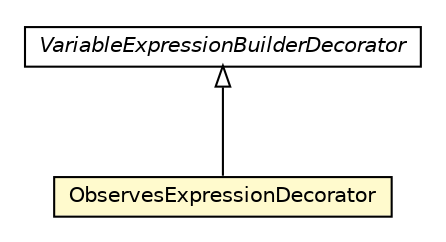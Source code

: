 #!/usr/local/bin/dot
#
# Class diagram 
# Generated by UMLGraph version 5.1 (http://www.umlgraph.org/)
#

digraph G {
	edge [fontname="Helvetica",fontsize=10,labelfontname="Helvetica",labelfontsize=10];
	node [fontname="Helvetica",fontsize=10,shape=plaintext];
	nodesep=0.25;
	ranksep=0.5;
	// org.androidtransfuse.gen.variableDecorator.ObservesExpressionDecorator
	c67064 [label=<<table title="org.androidtransfuse.gen.variableDecorator.ObservesExpressionDecorator" border="0" cellborder="1" cellspacing="0" cellpadding="2" port="p" bgcolor="lemonChiffon" href="./ObservesExpressionDecorator.html">
		<tr><td><table border="0" cellspacing="0" cellpadding="1">
<tr><td align="center" balign="center"> ObservesExpressionDecorator </td></tr>
		</table></td></tr>
		</table>>, fontname="Helvetica", fontcolor="black", fontsize=10.0];
	// org.androidtransfuse.gen.variableDecorator.VariableExpressionBuilderDecorator
	c67066 [label=<<table title="org.androidtransfuse.gen.variableDecorator.VariableExpressionBuilderDecorator" border="0" cellborder="1" cellspacing="0" cellpadding="2" port="p" href="./VariableExpressionBuilderDecorator.html">
		<tr><td><table border="0" cellspacing="0" cellpadding="1">
<tr><td align="center" balign="center"><font face="Helvetica-Oblique"> VariableExpressionBuilderDecorator </font></td></tr>
		</table></td></tr>
		</table>>, fontname="Helvetica", fontcolor="black", fontsize=10.0];
	//org.androidtransfuse.gen.variableDecorator.ObservesExpressionDecorator extends org.androidtransfuse.gen.variableDecorator.VariableExpressionBuilderDecorator
	c67066:p -> c67064:p [dir=back,arrowtail=empty];
}


